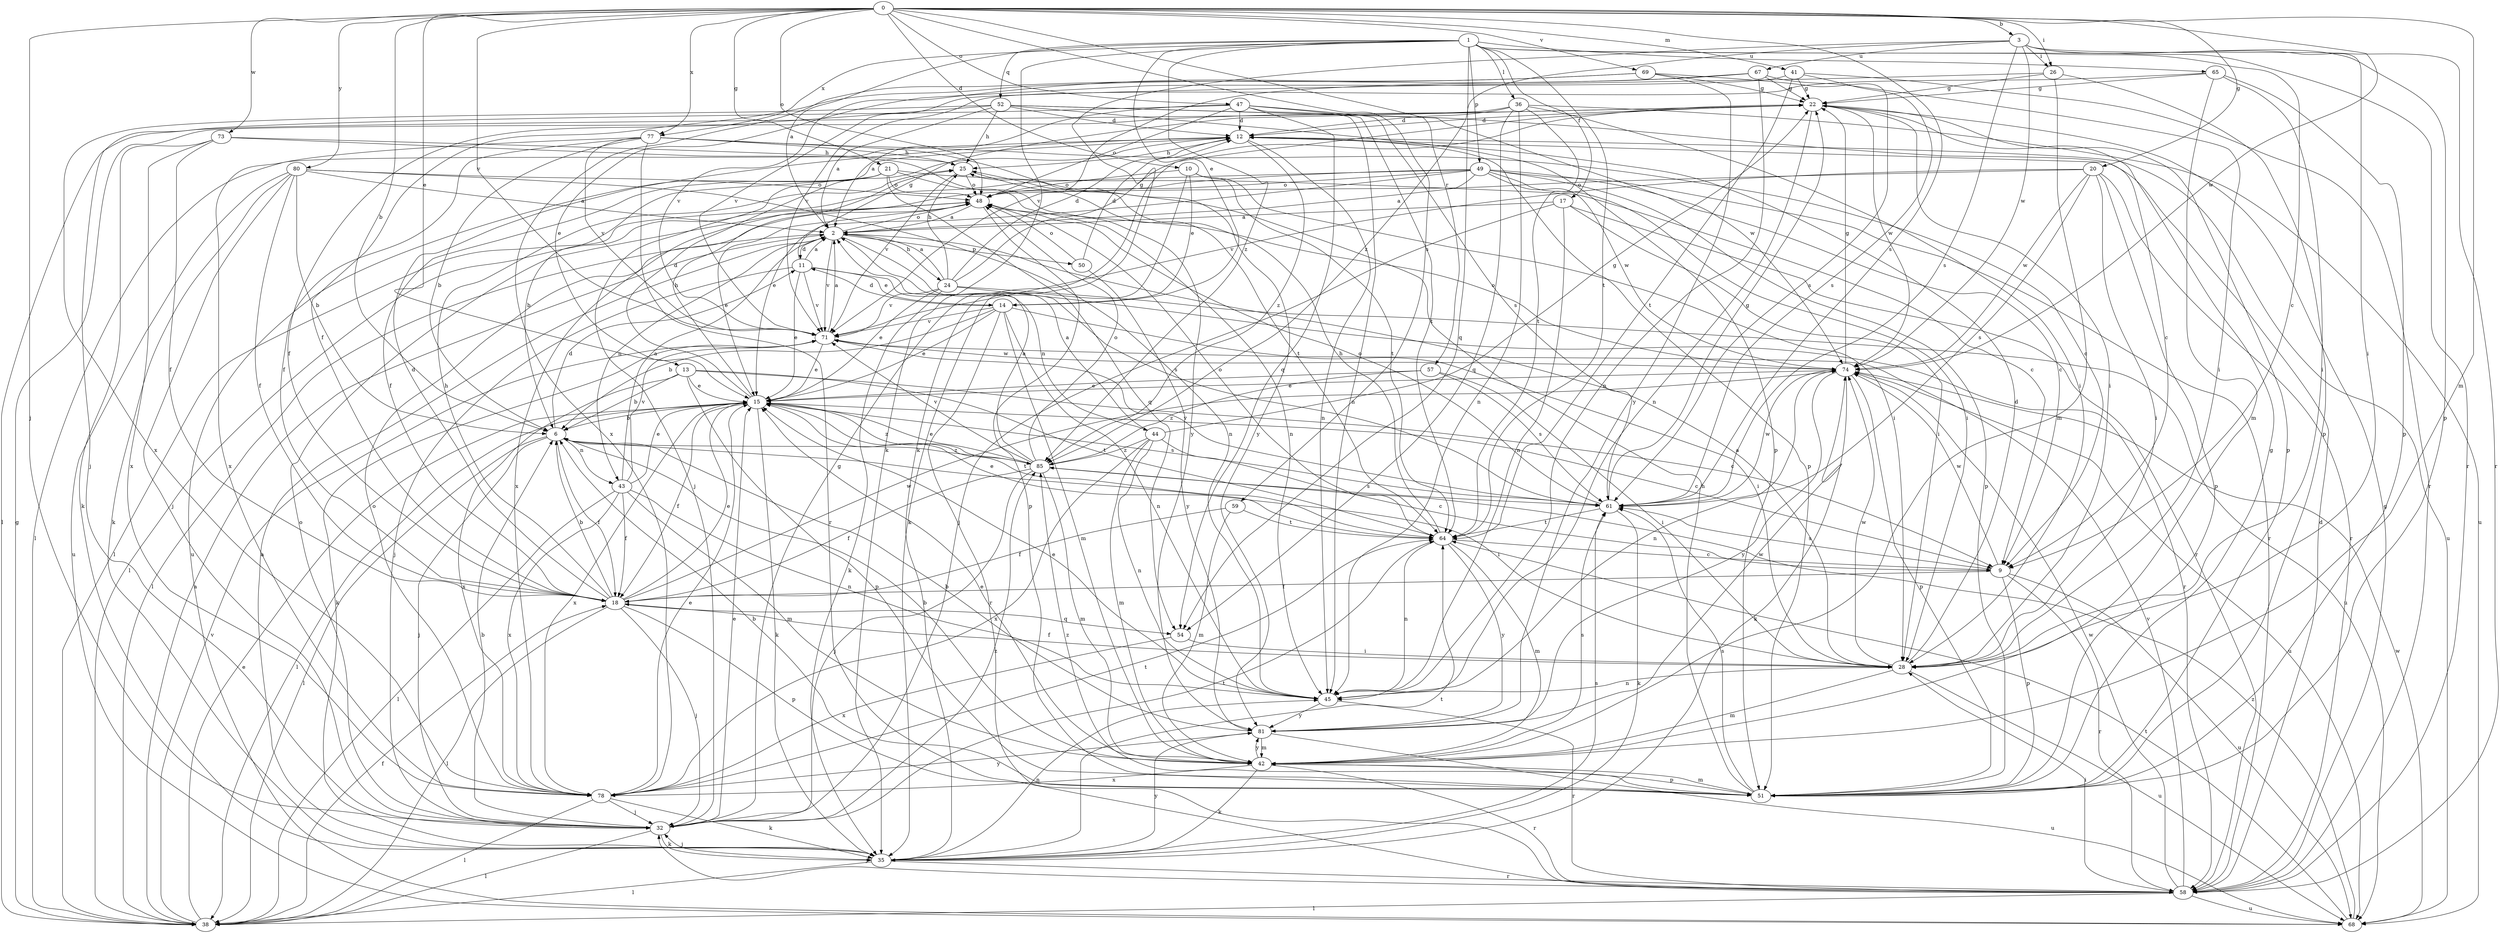 strict digraph  {
0;
1;
2;
3;
6;
9;
10;
11;
12;
13;
14;
15;
17;
18;
20;
21;
22;
24;
25;
26;
28;
32;
35;
36;
38;
41;
42;
43;
44;
45;
47;
48;
49;
50;
51;
52;
54;
57;
58;
59;
61;
64;
65;
67;
68;
69;
71;
73;
74;
77;
78;
80;
81;
85;
0 -> 3  [label=b];
0 -> 6  [label=b];
0 -> 10  [label=d];
0 -> 13  [label=e];
0 -> 20  [label=g];
0 -> 21  [label=g];
0 -> 26  [label=i];
0 -> 32  [label=j];
0 -> 41  [label=m];
0 -> 42  [label=m];
0 -> 47  [label=o];
0 -> 48  [label=o];
0 -> 57  [label=r];
0 -> 59  [label=s];
0 -> 61  [label=s];
0 -> 69  [label=v];
0 -> 71  [label=v];
0 -> 73  [label=w];
0 -> 74  [label=w];
0 -> 77  [label=x];
0 -> 80  [label=y];
1 -> 2  [label=a];
1 -> 9  [label=c];
1 -> 14  [label=e];
1 -> 17  [label=f];
1 -> 35  [label=k];
1 -> 36  [label=l];
1 -> 49  [label=p];
1 -> 52  [label=q];
1 -> 54  [label=q];
1 -> 58  [label=r];
1 -> 64  [label=t];
1 -> 65  [label=u];
1 -> 77  [label=x];
1 -> 85  [label=z];
2 -> 11  [label=d];
2 -> 24  [label=h];
2 -> 38  [label=l];
2 -> 43  [label=n];
2 -> 48  [label=o];
2 -> 50  [label=p];
2 -> 61  [label=s];
2 -> 71  [label=v];
3 -> 26  [label=i];
3 -> 28  [label=i];
3 -> 35  [label=k];
3 -> 51  [label=p];
3 -> 58  [label=r];
3 -> 61  [label=s];
3 -> 67  [label=u];
3 -> 74  [label=w];
3 -> 85  [label=z];
6 -> 11  [label=d];
6 -> 18  [label=f];
6 -> 28  [label=i];
6 -> 32  [label=j];
6 -> 38  [label=l];
6 -> 43  [label=n];
6 -> 85  [label=z];
9 -> 18  [label=f];
9 -> 51  [label=p];
9 -> 58  [label=r];
9 -> 61  [label=s];
9 -> 68  [label=u];
9 -> 74  [label=w];
10 -> 14  [label=e];
10 -> 28  [label=i];
10 -> 35  [label=k];
10 -> 48  [label=o];
10 -> 64  [label=t];
11 -> 2  [label=a];
11 -> 14  [label=e];
11 -> 15  [label=e];
11 -> 22  [label=g];
11 -> 32  [label=j];
11 -> 44  [label=n];
11 -> 71  [label=v];
12 -> 25  [label=h];
12 -> 32  [label=j];
12 -> 38  [label=l];
12 -> 45  [label=n];
12 -> 51  [label=p];
12 -> 68  [label=u];
12 -> 85  [label=z];
13 -> 6  [label=b];
13 -> 9  [label=c];
13 -> 15  [label=e];
13 -> 51  [label=p];
13 -> 64  [label=t];
13 -> 78  [label=x];
14 -> 6  [label=b];
14 -> 11  [label=d];
14 -> 15  [label=e];
14 -> 28  [label=i];
14 -> 42  [label=m];
14 -> 45  [label=n];
14 -> 58  [label=r];
14 -> 71  [label=v];
15 -> 6  [label=b];
15 -> 9  [label=c];
15 -> 12  [label=d];
15 -> 18  [label=f];
15 -> 25  [label=h];
15 -> 35  [label=k];
15 -> 38  [label=l];
15 -> 61  [label=s];
15 -> 64  [label=t];
15 -> 78  [label=x];
15 -> 85  [label=z];
17 -> 2  [label=a];
17 -> 28  [label=i];
17 -> 32  [label=j];
17 -> 45  [label=n];
17 -> 58  [label=r];
18 -> 6  [label=b];
18 -> 12  [label=d];
18 -> 15  [label=e];
18 -> 25  [label=h];
18 -> 32  [label=j];
18 -> 38  [label=l];
18 -> 51  [label=p];
18 -> 54  [label=q];
18 -> 74  [label=w];
20 -> 28  [label=i];
20 -> 48  [label=o];
20 -> 51  [label=p];
20 -> 58  [label=r];
20 -> 61  [label=s];
20 -> 71  [label=v];
20 -> 74  [label=w];
21 -> 6  [label=b];
21 -> 9  [label=c];
21 -> 18  [label=f];
21 -> 45  [label=n];
21 -> 48  [label=o];
21 -> 54  [label=q];
21 -> 68  [label=u];
22 -> 12  [label=d];
22 -> 28  [label=i];
22 -> 45  [label=n];
22 -> 51  [label=p];
22 -> 74  [label=w];
24 -> 2  [label=a];
24 -> 12  [label=d];
24 -> 15  [label=e];
24 -> 22  [label=g];
24 -> 25  [label=h];
24 -> 35  [label=k];
24 -> 58  [label=r];
24 -> 68  [label=u];
24 -> 71  [label=v];
25 -> 48  [label=o];
25 -> 64  [label=t];
25 -> 71  [label=v];
26 -> 22  [label=g];
26 -> 42  [label=m];
26 -> 51  [label=p];
26 -> 71  [label=v];
28 -> 2  [label=a];
28 -> 12  [label=d];
28 -> 18  [label=f];
28 -> 42  [label=m];
28 -> 45  [label=n];
28 -> 68  [label=u];
28 -> 74  [label=w];
32 -> 6  [label=b];
32 -> 15  [label=e];
32 -> 22  [label=g];
32 -> 35  [label=k];
32 -> 38  [label=l];
32 -> 48  [label=o];
32 -> 64  [label=t];
32 -> 85  [label=z];
35 -> 2  [label=a];
35 -> 32  [label=j];
35 -> 38  [label=l];
35 -> 45  [label=n];
35 -> 58  [label=r];
35 -> 61  [label=s];
35 -> 64  [label=t];
35 -> 81  [label=y];
36 -> 12  [label=d];
36 -> 28  [label=i];
36 -> 38  [label=l];
36 -> 45  [label=n];
36 -> 54  [label=q];
36 -> 64  [label=t];
36 -> 68  [label=u];
38 -> 2  [label=a];
38 -> 15  [label=e];
38 -> 18  [label=f];
38 -> 22  [label=g];
38 -> 71  [label=v];
41 -> 15  [label=e];
41 -> 22  [label=g];
41 -> 58  [label=r];
41 -> 61  [label=s];
41 -> 64  [label=t];
42 -> 6  [label=b];
42 -> 15  [label=e];
42 -> 35  [label=k];
42 -> 51  [label=p];
42 -> 58  [label=r];
42 -> 61  [label=s];
42 -> 78  [label=x];
42 -> 81  [label=y];
43 -> 2  [label=a];
43 -> 15  [label=e];
43 -> 18  [label=f];
43 -> 38  [label=l];
43 -> 42  [label=m];
43 -> 45  [label=n];
43 -> 71  [label=v];
43 -> 78  [label=x];
44 -> 2  [label=a];
44 -> 9  [label=c];
44 -> 22  [label=g];
44 -> 42  [label=m];
44 -> 45  [label=n];
44 -> 78  [label=x];
44 -> 85  [label=z];
45 -> 15  [label=e];
45 -> 58  [label=r];
45 -> 81  [label=y];
47 -> 2  [label=a];
47 -> 12  [label=d];
47 -> 32  [label=j];
47 -> 45  [label=n];
47 -> 48  [label=o];
47 -> 54  [label=q];
47 -> 61  [label=s];
47 -> 64  [label=t];
48 -> 2  [label=a];
48 -> 15  [label=e];
48 -> 38  [label=l];
48 -> 51  [label=p];
49 -> 2  [label=a];
49 -> 9  [label=c];
49 -> 15  [label=e];
49 -> 28  [label=i];
49 -> 38  [label=l];
49 -> 48  [label=o];
49 -> 51  [label=p];
49 -> 58  [label=r];
49 -> 74  [label=w];
49 -> 78  [label=x];
50 -> 12  [label=d];
50 -> 48  [label=o];
50 -> 81  [label=y];
51 -> 6  [label=b];
51 -> 22  [label=g];
51 -> 25  [label=h];
51 -> 42  [label=m];
51 -> 61  [label=s];
51 -> 85  [label=z];
52 -> 2  [label=a];
52 -> 9  [label=c];
52 -> 12  [label=d];
52 -> 18  [label=f];
52 -> 25  [label=h];
52 -> 51  [label=p];
52 -> 74  [label=w];
52 -> 78  [label=x];
54 -> 28  [label=i];
54 -> 78  [label=x];
57 -> 15  [label=e];
57 -> 28  [label=i];
57 -> 61  [label=s];
57 -> 85  [label=z];
58 -> 12  [label=d];
58 -> 22  [label=g];
58 -> 28  [label=i];
58 -> 32  [label=j];
58 -> 38  [label=l];
58 -> 68  [label=u];
58 -> 71  [label=v];
58 -> 74  [label=w];
59 -> 18  [label=f];
59 -> 42  [label=m];
59 -> 64  [label=t];
61 -> 22  [label=g];
61 -> 35  [label=k];
61 -> 48  [label=o];
61 -> 64  [label=t];
61 -> 71  [label=v];
61 -> 74  [label=w];
64 -> 9  [label=c];
64 -> 15  [label=e];
64 -> 25  [label=h];
64 -> 42  [label=m];
64 -> 45  [label=n];
64 -> 48  [label=o];
64 -> 81  [label=y];
65 -> 22  [label=g];
65 -> 28  [label=i];
65 -> 42  [label=m];
65 -> 51  [label=p];
65 -> 71  [label=v];
67 -> 18  [label=f];
67 -> 22  [label=g];
67 -> 28  [label=i];
67 -> 45  [label=n];
67 -> 71  [label=v];
68 -> 64  [label=t];
68 -> 74  [label=w];
68 -> 85  [label=z];
69 -> 22  [label=g];
69 -> 61  [label=s];
69 -> 71  [label=v];
69 -> 78  [label=x];
69 -> 81  [label=y];
71 -> 2  [label=a];
71 -> 15  [label=e];
71 -> 35  [label=k];
71 -> 74  [label=w];
73 -> 18  [label=f];
73 -> 25  [label=h];
73 -> 35  [label=k];
73 -> 78  [label=x];
73 -> 81  [label=y];
74 -> 15  [label=e];
74 -> 22  [label=g];
74 -> 35  [label=k];
74 -> 45  [label=n];
74 -> 48  [label=o];
74 -> 51  [label=p];
74 -> 68  [label=u];
74 -> 81  [label=y];
77 -> 6  [label=b];
77 -> 9  [label=c];
77 -> 18  [label=f];
77 -> 25  [label=h];
77 -> 58  [label=r];
77 -> 71  [label=v];
77 -> 78  [label=x];
77 -> 81  [label=y];
78 -> 15  [label=e];
78 -> 32  [label=j];
78 -> 35  [label=k];
78 -> 38  [label=l];
78 -> 48  [label=o];
78 -> 64  [label=t];
78 -> 81  [label=y];
80 -> 2  [label=a];
80 -> 6  [label=b];
80 -> 18  [label=f];
80 -> 32  [label=j];
80 -> 35  [label=k];
80 -> 45  [label=n];
80 -> 48  [label=o];
80 -> 68  [label=u];
81 -> 6  [label=b];
81 -> 42  [label=m];
81 -> 68  [label=u];
81 -> 74  [label=w];
85 -> 2  [label=a];
85 -> 15  [label=e];
85 -> 18  [label=f];
85 -> 32  [label=j];
85 -> 42  [label=m];
85 -> 48  [label=o];
85 -> 61  [label=s];
85 -> 71  [label=v];
}
